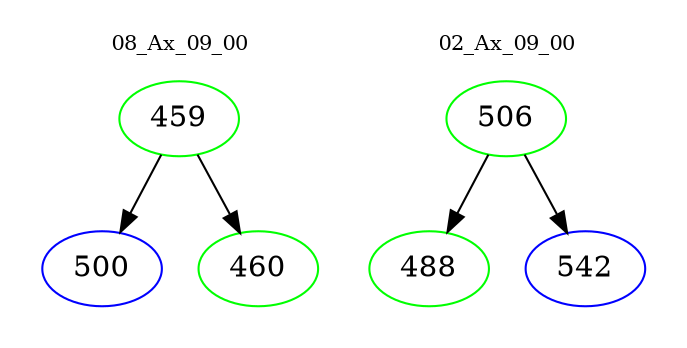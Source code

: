 digraph{
subgraph cluster_0 {
color = white
label = "08_Ax_09_00";
fontsize=10;
T0_459 [label="459", color="green"]
T0_459 -> T0_500 [color="black"]
T0_500 [label="500", color="blue"]
T0_459 -> T0_460 [color="black"]
T0_460 [label="460", color="green"]
}
subgraph cluster_1 {
color = white
label = "02_Ax_09_00";
fontsize=10;
T1_506 [label="506", color="green"]
T1_506 -> T1_488 [color="black"]
T1_488 [label="488", color="green"]
T1_506 -> T1_542 [color="black"]
T1_542 [label="542", color="blue"]
}
}
